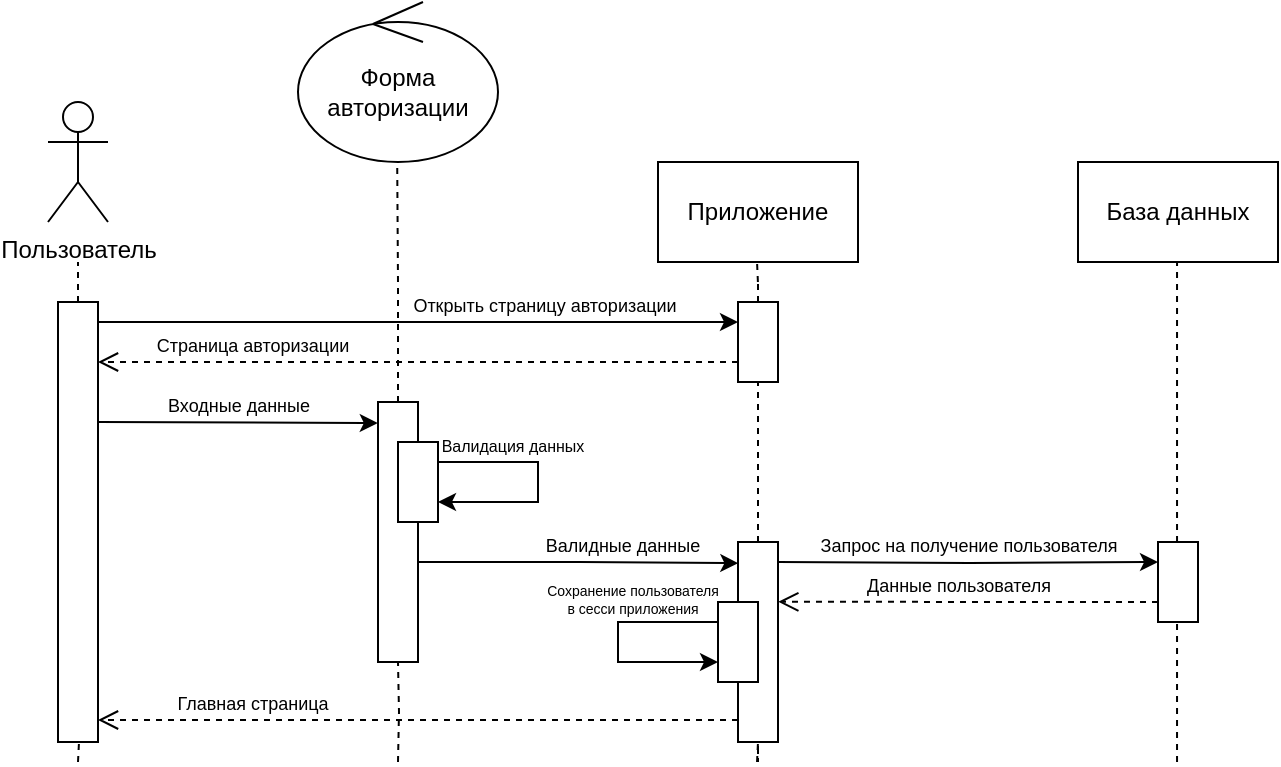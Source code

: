 <mxfile version="22.1.11" type="device">
  <diagram id="bREpjmbk9ZV2QEWkrxg3" name="Page-3">
    <mxGraphModel dx="1114" dy="574" grid="1" gridSize="10" guides="1" tooltips="1" connect="1" arrows="1" fold="1" page="1" pageScale="1" pageWidth="850" pageHeight="1100" math="0" shadow="0">
      <root>
        <mxCell id="0" />
        <mxCell id="1" parent="0" />
        <mxCell id="qDR7Pr6TWTrmfenWs7Nu-1" value="Пользователь" style="shape=umlActor;verticalLabelPosition=bottom;verticalAlign=top;html=1;outlineConnect=0;" parent="1" vertex="1">
          <mxGeometry x="105" y="150" width="30" height="60" as="geometry" />
        </mxCell>
        <mxCell id="qDR7Pr6TWTrmfenWs7Nu-2" value="Приложение" style="rounded=0;whiteSpace=wrap;html=1;" parent="1" vertex="1">
          <mxGeometry x="410" y="180" width="100" height="50" as="geometry" />
        </mxCell>
        <mxCell id="qDR7Pr6TWTrmfenWs7Nu-4" value="&lt;div&gt;Форма&lt;/div&gt;&lt;div&gt;авторизации&lt;br&gt;&lt;/div&gt;" style="ellipse;shape=umlControl;whiteSpace=wrap;html=1;" parent="1" vertex="1">
          <mxGeometry x="230" y="100" width="100" height="80" as="geometry" />
        </mxCell>
        <mxCell id="qDR7Pr6TWTrmfenWs7Nu-5" value="База данных" style="rounded=0;whiteSpace=wrap;html=1;" parent="1" vertex="1">
          <mxGeometry x="620" y="180" width="100" height="50" as="geometry" />
        </mxCell>
        <mxCell id="qDR7Pr6TWTrmfenWs7Nu-6" value="" style="endArrow=none;dashed=1;html=1;rounded=0;edgeStyle=orthogonalEdgeStyle;" parent="1" source="qDR7Pr6TWTrmfenWs7Nu-11" edge="1">
          <mxGeometry width="50" height="50" relative="1" as="geometry">
            <mxPoint x="120" y="480" as="sourcePoint" />
            <mxPoint x="120" y="230" as="targetPoint" />
          </mxGeometry>
        </mxCell>
        <mxCell id="qDR7Pr6TWTrmfenWs7Nu-7" value="" style="endArrow=none;dashed=1;html=1;rounded=0;edgeStyle=orthogonalEdgeStyle;" parent="1" source="qDR7Pr6TWTrmfenWs7Nu-19" edge="1">
          <mxGeometry width="50" height="50" relative="1" as="geometry">
            <mxPoint x="280" y="480" as="sourcePoint" />
            <mxPoint x="279.6" y="180" as="targetPoint" />
          </mxGeometry>
        </mxCell>
        <mxCell id="qDR7Pr6TWTrmfenWs7Nu-8" value="" style="endArrow=none;dashed=1;html=1;rounded=0;edgeStyle=orthogonalEdgeStyle;" parent="1" source="qDR7Pr6TWTrmfenWs7Nu-13" edge="1">
          <mxGeometry width="50" height="50" relative="1" as="geometry">
            <mxPoint x="459.52" y="480" as="sourcePoint" />
            <mxPoint x="459.52" y="230" as="targetPoint" />
          </mxGeometry>
        </mxCell>
        <mxCell id="qDR7Pr6TWTrmfenWs7Nu-9" value="" style="endArrow=none;dashed=1;html=1;rounded=0;edgeStyle=orthogonalEdgeStyle;" parent="1" source="qDR7Pr6TWTrmfenWs7Nu-34" edge="1">
          <mxGeometry width="50" height="50" relative="1" as="geometry">
            <mxPoint x="669.52" y="480" as="sourcePoint" />
            <mxPoint x="669.52" y="230" as="targetPoint" />
          </mxGeometry>
        </mxCell>
        <mxCell id="qDR7Pr6TWTrmfenWs7Nu-12" value="" style="endArrow=none;dashed=1;html=1;rounded=0;edgeStyle=orthogonalEdgeStyle;" parent="1" target="qDR7Pr6TWTrmfenWs7Nu-11" edge="1">
          <mxGeometry width="50" height="50" relative="1" as="geometry">
            <mxPoint x="120" y="480" as="sourcePoint" />
            <mxPoint x="120" y="230" as="targetPoint" />
          </mxGeometry>
        </mxCell>
        <mxCell id="qDR7Pr6TWTrmfenWs7Nu-14" value="" style="endArrow=none;dashed=1;html=1;rounded=0;edgeStyle=orthogonalEdgeStyle;" parent="1" source="qDR7Pr6TWTrmfenWs7Nu-31" target="qDR7Pr6TWTrmfenWs7Nu-13" edge="1">
          <mxGeometry width="50" height="50" relative="1" as="geometry">
            <mxPoint x="459.52" y="480" as="sourcePoint" />
            <mxPoint x="459.52" y="230" as="targetPoint" />
          </mxGeometry>
        </mxCell>
        <mxCell id="qDR7Pr6TWTrmfenWs7Nu-13" value="" style="rounded=0;whiteSpace=wrap;html=1;" parent="1" vertex="1">
          <mxGeometry x="450" y="250" width="20" height="40" as="geometry" />
        </mxCell>
        <mxCell id="qDR7Pr6TWTrmfenWs7Nu-15" value="" style="endArrow=classic;html=1;rounded=0;edgeStyle=orthogonalEdgeStyle;entryX=0;entryY=0.25;entryDx=0;entryDy=0;exitX=0.953;exitY=0.057;exitDx=0;exitDy=0;exitPerimeter=0;" parent="1" source="qDR7Pr6TWTrmfenWs7Nu-11" target="qDR7Pr6TWTrmfenWs7Nu-13" edge="1">
          <mxGeometry width="50" height="50" relative="1" as="geometry">
            <mxPoint x="160" y="270" as="sourcePoint" />
            <mxPoint x="240" y="280" as="targetPoint" />
            <Array as="points">
              <mxPoint x="129" y="260" />
            </Array>
          </mxGeometry>
        </mxCell>
        <mxCell id="qDR7Pr6TWTrmfenWs7Nu-11" value="" style="rounded=0;whiteSpace=wrap;html=1;" parent="1" vertex="1">
          <mxGeometry x="110" y="250" width="20" height="220" as="geometry" />
        </mxCell>
        <mxCell id="qDR7Pr6TWTrmfenWs7Nu-16" value="Открыть страницу авторизации" style="text;html=1;align=center;verticalAlign=middle;resizable=0;points=[];autosize=1;strokeColor=none;fillColor=none;fontSize=9;" parent="1" vertex="1">
          <mxGeometry x="273" y="242" width="160" height="20" as="geometry" />
        </mxCell>
        <mxCell id="qDR7Pr6TWTrmfenWs7Nu-17" value="" style="html=1;verticalAlign=bottom;endArrow=open;dashed=1;endSize=8;curved=0;rounded=0;" parent="1" edge="1">
          <mxGeometry relative="1" as="geometry">
            <mxPoint x="450" y="280" as="sourcePoint" />
            <mxPoint x="130" y="280" as="targetPoint" />
          </mxGeometry>
        </mxCell>
        <mxCell id="qDR7Pr6TWTrmfenWs7Nu-18" value="Страница авторизации" style="text;html=1;align=center;verticalAlign=middle;resizable=0;points=[];autosize=1;strokeColor=none;fillColor=none;fontSize=9;" parent="1" vertex="1">
          <mxGeometry x="147" y="262" width="120" height="20" as="geometry" />
        </mxCell>
        <mxCell id="qDR7Pr6TWTrmfenWs7Nu-20" value="" style="endArrow=none;dashed=1;html=1;rounded=0;edgeStyle=orthogonalEdgeStyle;" parent="1" target="qDR7Pr6TWTrmfenWs7Nu-19" edge="1">
          <mxGeometry width="50" height="50" relative="1" as="geometry">
            <mxPoint x="280" y="480" as="sourcePoint" />
            <mxPoint x="279.6" y="180" as="targetPoint" />
          </mxGeometry>
        </mxCell>
        <mxCell id="qDR7Pr6TWTrmfenWs7Nu-19" value="" style="rounded=0;whiteSpace=wrap;html=1;" parent="1" vertex="1">
          <mxGeometry x="270" y="300" width="20" height="130" as="geometry" />
        </mxCell>
        <mxCell id="qDR7Pr6TWTrmfenWs7Nu-21" value="" style="endArrow=classic;html=1;rounded=0;edgeStyle=orthogonalEdgeStyle;entryX=-0.005;entryY=0.081;entryDx=0;entryDy=0;entryPerimeter=0;" parent="1" target="qDR7Pr6TWTrmfenWs7Nu-19" edge="1">
          <mxGeometry width="50" height="50" relative="1" as="geometry">
            <mxPoint x="130" y="310" as="sourcePoint" />
            <mxPoint x="220" y="310" as="targetPoint" />
            <Array as="points">
              <mxPoint x="270" y="310" />
            </Array>
          </mxGeometry>
        </mxCell>
        <mxCell id="qDR7Pr6TWTrmfenWs7Nu-24" value="Входные данные" style="text;html=1;align=center;verticalAlign=middle;resizable=0;points=[];autosize=1;strokeColor=none;fillColor=none;fontSize=9;" parent="1" vertex="1">
          <mxGeometry x="155" y="292" width="90" height="20" as="geometry" />
        </mxCell>
        <mxCell id="qDR7Pr6TWTrmfenWs7Nu-26" value="" style="rounded=0;whiteSpace=wrap;html=1;" parent="1" vertex="1">
          <mxGeometry x="280" y="320" width="20" height="40" as="geometry" />
        </mxCell>
        <mxCell id="qDR7Pr6TWTrmfenWs7Nu-27" style="edgeStyle=orthogonalEdgeStyle;rounded=0;orthogonalLoop=1;jettySize=auto;html=1;exitX=1;exitY=0.25;exitDx=0;exitDy=0;entryX=1;entryY=0.75;entryDx=0;entryDy=0;" parent="1" source="qDR7Pr6TWTrmfenWs7Nu-26" target="qDR7Pr6TWTrmfenWs7Nu-26" edge="1">
          <mxGeometry relative="1" as="geometry">
            <Array as="points">
              <mxPoint x="350" y="330" />
              <mxPoint x="350" y="350" />
            </Array>
          </mxGeometry>
        </mxCell>
        <mxCell id="qDR7Pr6TWTrmfenWs7Nu-28" value="Валидация данных" style="text;html=1;align=center;verticalAlign=middle;resizable=0;points=[];autosize=1;strokeColor=none;fillColor=none;fontSize=8;" parent="1" vertex="1">
          <mxGeometry x="292" y="312" width="90" height="20" as="geometry" />
        </mxCell>
        <mxCell id="qDR7Pr6TWTrmfenWs7Nu-29" value="" style="endArrow=classic;html=1;rounded=0;edgeStyle=orthogonalEdgeStyle;entryX=0.008;entryY=0.106;entryDx=0;entryDy=0;entryPerimeter=0;" parent="1" target="qDR7Pr6TWTrmfenWs7Nu-31" edge="1">
          <mxGeometry width="50" height="50" relative="1" as="geometry">
            <mxPoint x="290" y="380" as="sourcePoint" />
            <mxPoint x="430" y="381" as="targetPoint" />
            <Array as="points">
              <mxPoint x="371" y="381" />
            </Array>
          </mxGeometry>
        </mxCell>
        <mxCell id="qDR7Pr6TWTrmfenWs7Nu-32" value="" style="endArrow=none;dashed=1;html=1;rounded=0;edgeStyle=orthogonalEdgeStyle;" parent="1" target="qDR7Pr6TWTrmfenWs7Nu-31" edge="1">
          <mxGeometry width="50" height="50" relative="1" as="geometry">
            <mxPoint x="459.52" y="480" as="sourcePoint" />
            <mxPoint x="460" y="290" as="targetPoint" />
          </mxGeometry>
        </mxCell>
        <mxCell id="qDR7Pr6TWTrmfenWs7Nu-31" value="" style="rounded=0;whiteSpace=wrap;html=1;" parent="1" vertex="1">
          <mxGeometry x="450" y="370" width="20" height="100" as="geometry" />
        </mxCell>
        <mxCell id="qDR7Pr6TWTrmfenWs7Nu-33" value="Валидные данные" style="text;html=1;align=center;verticalAlign=middle;resizable=0;points=[];autosize=1;strokeColor=none;fillColor=none;fontSize=9;" parent="1" vertex="1">
          <mxGeometry x="342" y="362" width="100" height="20" as="geometry" />
        </mxCell>
        <mxCell id="qDR7Pr6TWTrmfenWs7Nu-35" value="" style="endArrow=none;dashed=1;html=1;rounded=0;edgeStyle=orthogonalEdgeStyle;" parent="1" target="qDR7Pr6TWTrmfenWs7Nu-34" edge="1">
          <mxGeometry width="50" height="50" relative="1" as="geometry">
            <mxPoint x="669.52" y="480" as="sourcePoint" />
            <mxPoint x="669.52" y="230" as="targetPoint" />
          </mxGeometry>
        </mxCell>
        <mxCell id="qDR7Pr6TWTrmfenWs7Nu-34" value="" style="rounded=0;whiteSpace=wrap;html=1;" parent="1" vertex="1">
          <mxGeometry x="660" y="370" width="20" height="40" as="geometry" />
        </mxCell>
        <mxCell id="qDR7Pr6TWTrmfenWs7Nu-36" value="" style="endArrow=classic;html=1;rounded=0;edgeStyle=orthogonalEdgeStyle;entryX=0;entryY=0.25;entryDx=0;entryDy=0;" parent="1" target="qDR7Pr6TWTrmfenWs7Nu-34" edge="1">
          <mxGeometry width="50" height="50" relative="1" as="geometry">
            <mxPoint x="470" y="380" as="sourcePoint" />
            <mxPoint x="630" y="380" as="targetPoint" />
            <Array as="points" />
          </mxGeometry>
        </mxCell>
        <mxCell id="qDR7Pr6TWTrmfenWs7Nu-37" value="Запрос на получение пользователя" style="text;html=1;align=center;verticalAlign=middle;resizable=0;points=[];autosize=1;strokeColor=none;fillColor=none;fontSize=9;" parent="1" vertex="1">
          <mxGeometry x="475" y="362" width="180" height="20" as="geometry" />
        </mxCell>
        <mxCell id="qDR7Pr6TWTrmfenWs7Nu-38" value="" style="html=1;verticalAlign=bottom;endArrow=open;dashed=1;endSize=8;curved=0;rounded=0;entryX=1.007;entryY=0.299;entryDx=0;entryDy=0;entryPerimeter=0;" parent="1" target="qDR7Pr6TWTrmfenWs7Nu-31" edge="1">
          <mxGeometry relative="1" as="geometry">
            <mxPoint x="660" y="400" as="sourcePoint" />
            <mxPoint x="475" y="400" as="targetPoint" />
          </mxGeometry>
        </mxCell>
        <mxCell id="qDR7Pr6TWTrmfenWs7Nu-39" value="Данные пользователя" style="text;html=1;align=center;verticalAlign=middle;resizable=0;points=[];autosize=1;strokeColor=none;fillColor=none;fontSize=9;" parent="1" vertex="1">
          <mxGeometry x="500" y="382" width="120" height="20" as="geometry" />
        </mxCell>
        <mxCell id="qDR7Pr6TWTrmfenWs7Nu-40" value="" style="rounded=0;whiteSpace=wrap;html=1;" parent="1" vertex="1">
          <mxGeometry x="440" y="400" width="20" height="40" as="geometry" />
        </mxCell>
        <mxCell id="qDR7Pr6TWTrmfenWs7Nu-41" style="edgeStyle=orthogonalEdgeStyle;rounded=0;orthogonalLoop=1;jettySize=auto;html=1;exitX=0;exitY=0.25;exitDx=0;exitDy=0;entryX=0;entryY=0.75;entryDx=0;entryDy=0;" parent="1" source="qDR7Pr6TWTrmfenWs7Nu-40" target="qDR7Pr6TWTrmfenWs7Nu-40" edge="1">
          <mxGeometry relative="1" as="geometry">
            <Array as="points">
              <mxPoint x="390" y="410" />
              <mxPoint x="390" y="430" />
            </Array>
          </mxGeometry>
        </mxCell>
        <mxCell id="qDR7Pr6TWTrmfenWs7Nu-42" value="&lt;div style=&quot;font-size: 7px;&quot;&gt;Сохранение пользователя&lt;/div&gt;&lt;div style=&quot;font-size: 7px;&quot;&gt;в сесси приложения&lt;br style=&quot;font-size: 7px;&quot;&gt;&lt;/div&gt;" style="text;html=1;align=center;verticalAlign=middle;resizable=0;points=[];autosize=1;strokeColor=none;fillColor=none;fontSize=7;" parent="1" vertex="1">
          <mxGeometry x="342" y="384" width="110" height="30" as="geometry" />
        </mxCell>
        <mxCell id="qDR7Pr6TWTrmfenWs7Nu-44" value="" style="html=1;verticalAlign=bottom;endArrow=open;dashed=1;endSize=8;curved=0;rounded=0;" parent="1" edge="1">
          <mxGeometry relative="1" as="geometry">
            <mxPoint x="450" y="459" as="sourcePoint" />
            <mxPoint x="130" y="459" as="targetPoint" />
          </mxGeometry>
        </mxCell>
        <mxCell id="qDR7Pr6TWTrmfenWs7Nu-45" value="Главная страница" style="text;html=1;align=center;verticalAlign=middle;resizable=0;points=[];autosize=1;strokeColor=none;fillColor=none;fontSize=9;" parent="1" vertex="1">
          <mxGeometry x="157" y="441" width="100" height="20" as="geometry" />
        </mxCell>
      </root>
    </mxGraphModel>
  </diagram>
</mxfile>
